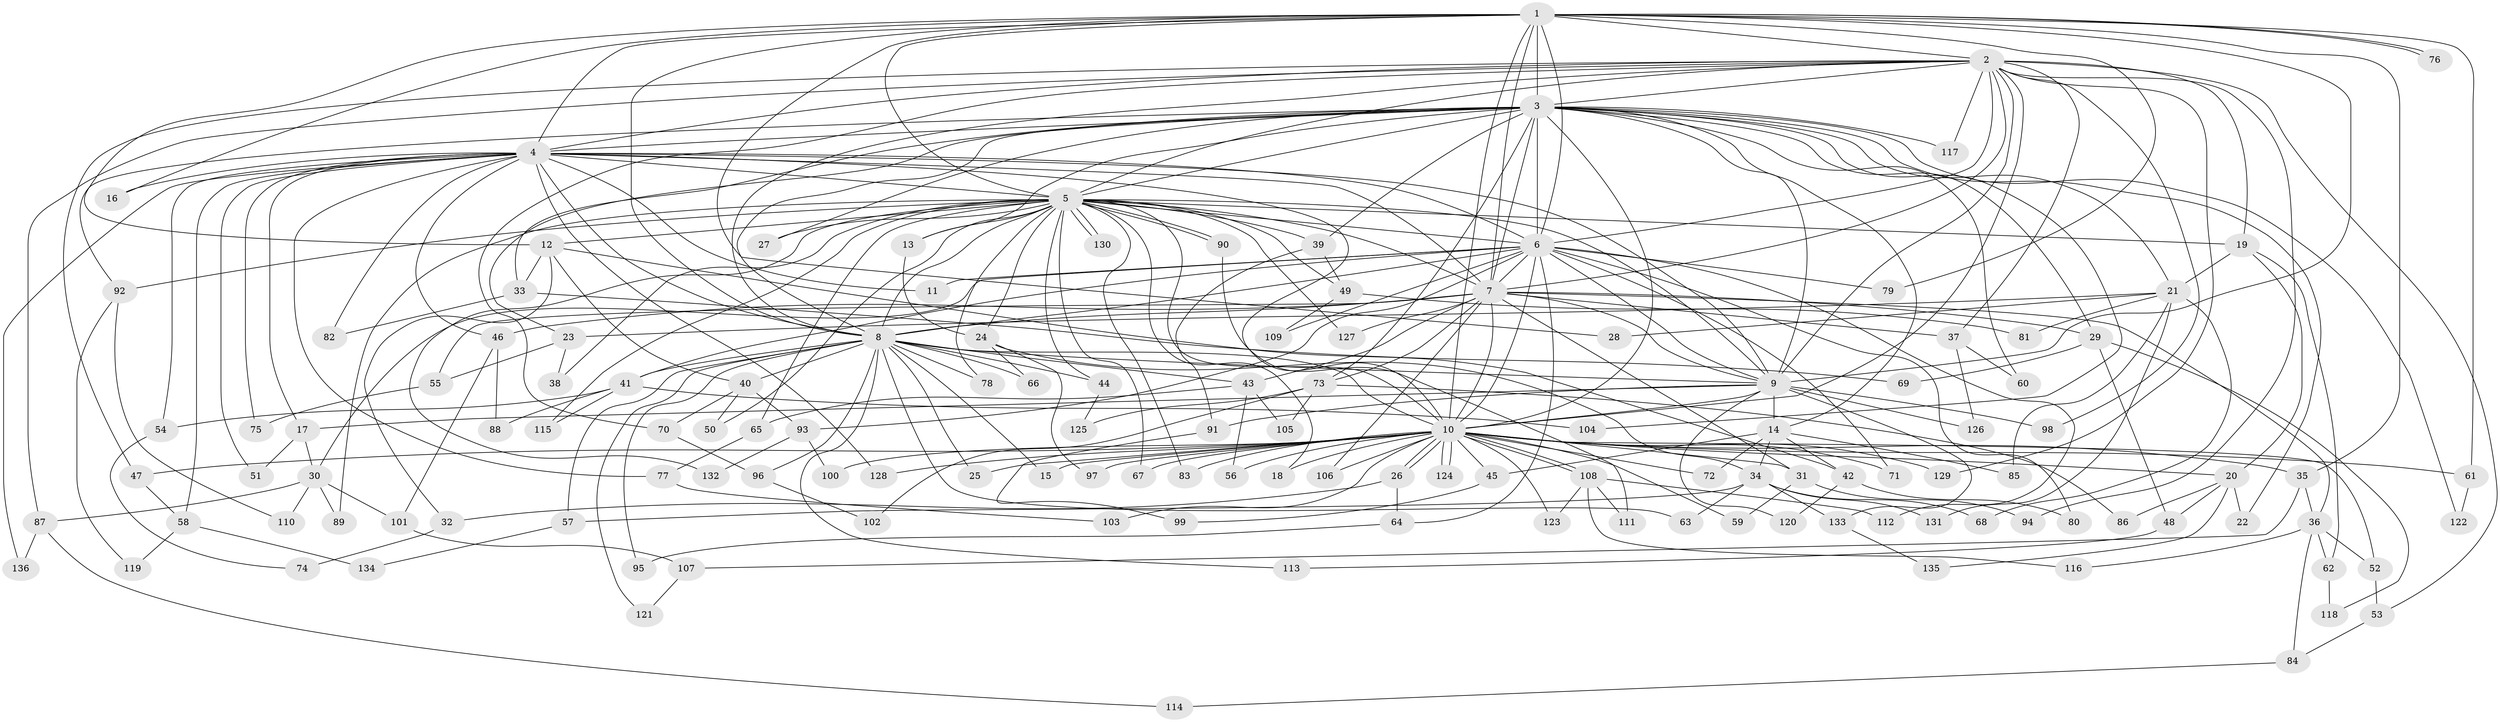 // coarse degree distribution, {16: 0.009615384615384616, 18: 0.009615384615384616, 25: 0.019230769230769232, 30: 0.009615384615384616, 21: 0.019230769230769232, 22: 0.009615384615384616, 35: 0.009615384615384616, 2: 0.5384615384615384, 8: 0.028846153846153848, 3: 0.15384615384615385, 7: 0.028846153846153848, 6: 0.038461538461538464, 4: 0.0673076923076923, 5: 0.057692307692307696}
// Generated by graph-tools (version 1.1) at 2025/41/03/06/25 10:41:39]
// undirected, 136 vertices, 297 edges
graph export_dot {
graph [start="1"]
  node [color=gray90,style=filled];
  1;
  2;
  3;
  4;
  5;
  6;
  7;
  8;
  9;
  10;
  11;
  12;
  13;
  14;
  15;
  16;
  17;
  18;
  19;
  20;
  21;
  22;
  23;
  24;
  25;
  26;
  27;
  28;
  29;
  30;
  31;
  32;
  33;
  34;
  35;
  36;
  37;
  38;
  39;
  40;
  41;
  42;
  43;
  44;
  45;
  46;
  47;
  48;
  49;
  50;
  51;
  52;
  53;
  54;
  55;
  56;
  57;
  58;
  59;
  60;
  61;
  62;
  63;
  64;
  65;
  66;
  67;
  68;
  69;
  70;
  71;
  72;
  73;
  74;
  75;
  76;
  77;
  78;
  79;
  80;
  81;
  82;
  83;
  84;
  85;
  86;
  87;
  88;
  89;
  90;
  91;
  92;
  93;
  94;
  95;
  96;
  97;
  98;
  99;
  100;
  101;
  102;
  103;
  104;
  105;
  106;
  107;
  108;
  109;
  110;
  111;
  112;
  113;
  114;
  115;
  116;
  117;
  118;
  119;
  120;
  121;
  122;
  123;
  124;
  125;
  126;
  127;
  128;
  129;
  130;
  131;
  132;
  133;
  134;
  135;
  136;
  1 -- 2;
  1 -- 3;
  1 -- 4;
  1 -- 5;
  1 -- 6;
  1 -- 7;
  1 -- 8;
  1 -- 9;
  1 -- 10;
  1 -- 12;
  1 -- 16;
  1 -- 28;
  1 -- 35;
  1 -- 61;
  1 -- 76;
  1 -- 76;
  1 -- 79;
  2 -- 3;
  2 -- 4;
  2 -- 5;
  2 -- 6;
  2 -- 7;
  2 -- 8;
  2 -- 9;
  2 -- 10;
  2 -- 19;
  2 -- 37;
  2 -- 47;
  2 -- 53;
  2 -- 70;
  2 -- 87;
  2 -- 94;
  2 -- 98;
  2 -- 117;
  2 -- 129;
  3 -- 4;
  3 -- 5;
  3 -- 6;
  3 -- 7;
  3 -- 8;
  3 -- 9;
  3 -- 10;
  3 -- 13;
  3 -- 14;
  3 -- 21;
  3 -- 22;
  3 -- 23;
  3 -- 27;
  3 -- 29;
  3 -- 33;
  3 -- 39;
  3 -- 60;
  3 -- 73;
  3 -- 92;
  3 -- 104;
  3 -- 117;
  3 -- 122;
  4 -- 5;
  4 -- 6;
  4 -- 7;
  4 -- 8;
  4 -- 9;
  4 -- 10;
  4 -- 11;
  4 -- 16;
  4 -- 17;
  4 -- 46;
  4 -- 51;
  4 -- 54;
  4 -- 58;
  4 -- 75;
  4 -- 77;
  4 -- 82;
  4 -- 128;
  4 -- 136;
  5 -- 6;
  5 -- 7;
  5 -- 8;
  5 -- 9;
  5 -- 10;
  5 -- 12;
  5 -- 13;
  5 -- 18;
  5 -- 19;
  5 -- 24;
  5 -- 27;
  5 -- 38;
  5 -- 39;
  5 -- 44;
  5 -- 49;
  5 -- 50;
  5 -- 65;
  5 -- 67;
  5 -- 78;
  5 -- 83;
  5 -- 89;
  5 -- 90;
  5 -- 90;
  5 -- 92;
  5 -- 115;
  5 -- 127;
  5 -- 130;
  5 -- 130;
  5 -- 132;
  6 -- 7;
  6 -- 8;
  6 -- 9;
  6 -- 10;
  6 -- 11;
  6 -- 30;
  6 -- 41;
  6 -- 64;
  6 -- 71;
  6 -- 79;
  6 -- 80;
  6 -- 93;
  6 -- 109;
  6 -- 112;
  7 -- 8;
  7 -- 9;
  7 -- 10;
  7 -- 29;
  7 -- 31;
  7 -- 36;
  7 -- 37;
  7 -- 43;
  7 -- 46;
  7 -- 55;
  7 -- 73;
  7 -- 106;
  7 -- 127;
  8 -- 9;
  8 -- 10;
  8 -- 15;
  8 -- 25;
  8 -- 40;
  8 -- 41;
  8 -- 43;
  8 -- 44;
  8 -- 57;
  8 -- 63;
  8 -- 66;
  8 -- 78;
  8 -- 95;
  8 -- 96;
  8 -- 113;
  8 -- 121;
  9 -- 10;
  9 -- 14;
  9 -- 17;
  9 -- 91;
  9 -- 98;
  9 -- 120;
  9 -- 126;
  9 -- 133;
  10 -- 15;
  10 -- 18;
  10 -- 20;
  10 -- 25;
  10 -- 26;
  10 -- 26;
  10 -- 31;
  10 -- 35;
  10 -- 45;
  10 -- 47;
  10 -- 52;
  10 -- 56;
  10 -- 59;
  10 -- 61;
  10 -- 67;
  10 -- 71;
  10 -- 72;
  10 -- 83;
  10 -- 97;
  10 -- 100;
  10 -- 103;
  10 -- 106;
  10 -- 108;
  10 -- 108;
  10 -- 123;
  10 -- 124;
  10 -- 124;
  10 -- 128;
  10 -- 129;
  12 -- 32;
  12 -- 33;
  12 -- 40;
  12 -- 42;
  13 -- 24;
  14 -- 34;
  14 -- 42;
  14 -- 45;
  14 -- 72;
  14 -- 85;
  17 -- 30;
  17 -- 51;
  19 -- 20;
  19 -- 21;
  19 -- 62;
  20 -- 22;
  20 -- 48;
  20 -- 86;
  20 -- 135;
  21 -- 23;
  21 -- 28;
  21 -- 68;
  21 -- 81;
  21 -- 85;
  21 -- 131;
  23 -- 38;
  23 -- 55;
  24 -- 34;
  24 -- 66;
  24 -- 97;
  26 -- 32;
  26 -- 64;
  29 -- 48;
  29 -- 69;
  29 -- 118;
  30 -- 87;
  30 -- 89;
  30 -- 101;
  30 -- 110;
  31 -- 59;
  31 -- 94;
  32 -- 74;
  33 -- 69;
  33 -- 82;
  34 -- 57;
  34 -- 63;
  34 -- 68;
  34 -- 131;
  34 -- 133;
  35 -- 36;
  35 -- 107;
  36 -- 52;
  36 -- 62;
  36 -- 84;
  36 -- 116;
  37 -- 60;
  37 -- 126;
  39 -- 49;
  39 -- 91;
  40 -- 50;
  40 -- 70;
  40 -- 93;
  41 -- 54;
  41 -- 88;
  41 -- 104;
  41 -- 115;
  42 -- 80;
  42 -- 120;
  43 -- 56;
  43 -- 65;
  43 -- 105;
  44 -- 125;
  45 -- 99;
  46 -- 88;
  46 -- 101;
  47 -- 58;
  48 -- 113;
  49 -- 81;
  49 -- 109;
  52 -- 53;
  53 -- 84;
  54 -- 74;
  55 -- 75;
  57 -- 134;
  58 -- 119;
  58 -- 134;
  61 -- 122;
  62 -- 118;
  64 -- 95;
  65 -- 77;
  70 -- 96;
  73 -- 86;
  73 -- 102;
  73 -- 105;
  73 -- 125;
  77 -- 103;
  84 -- 114;
  87 -- 114;
  87 -- 136;
  90 -- 111;
  91 -- 99;
  92 -- 110;
  92 -- 119;
  93 -- 100;
  93 -- 132;
  96 -- 102;
  101 -- 107;
  107 -- 121;
  108 -- 111;
  108 -- 112;
  108 -- 116;
  108 -- 123;
  133 -- 135;
}
